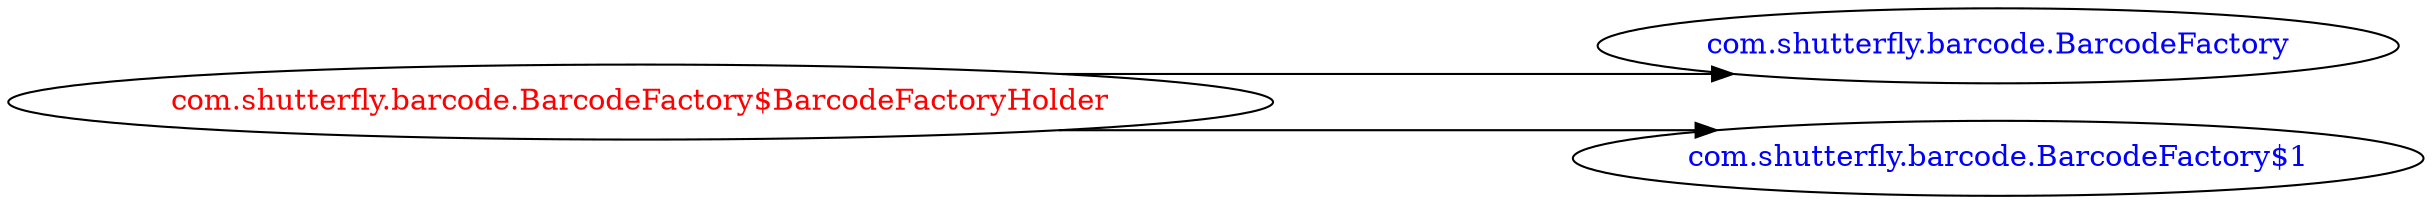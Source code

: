 digraph dependencyGraph {
 concentrate=true;
 ranksep="2.0";
 rankdir="LR"; 
 splines="ortho";
"com.shutterfly.barcode.BarcodeFactory$BarcodeFactoryHolder" [fontcolor="red"];
"com.shutterfly.barcode.BarcodeFactory" [ fontcolor="blue" ];
"com.shutterfly.barcode.BarcodeFactory$BarcodeFactoryHolder"->"com.shutterfly.barcode.BarcodeFactory";
"com.shutterfly.barcode.BarcodeFactory$1" [ fontcolor="blue" ];
"com.shutterfly.barcode.BarcodeFactory$BarcodeFactoryHolder"->"com.shutterfly.barcode.BarcodeFactory$1";
}